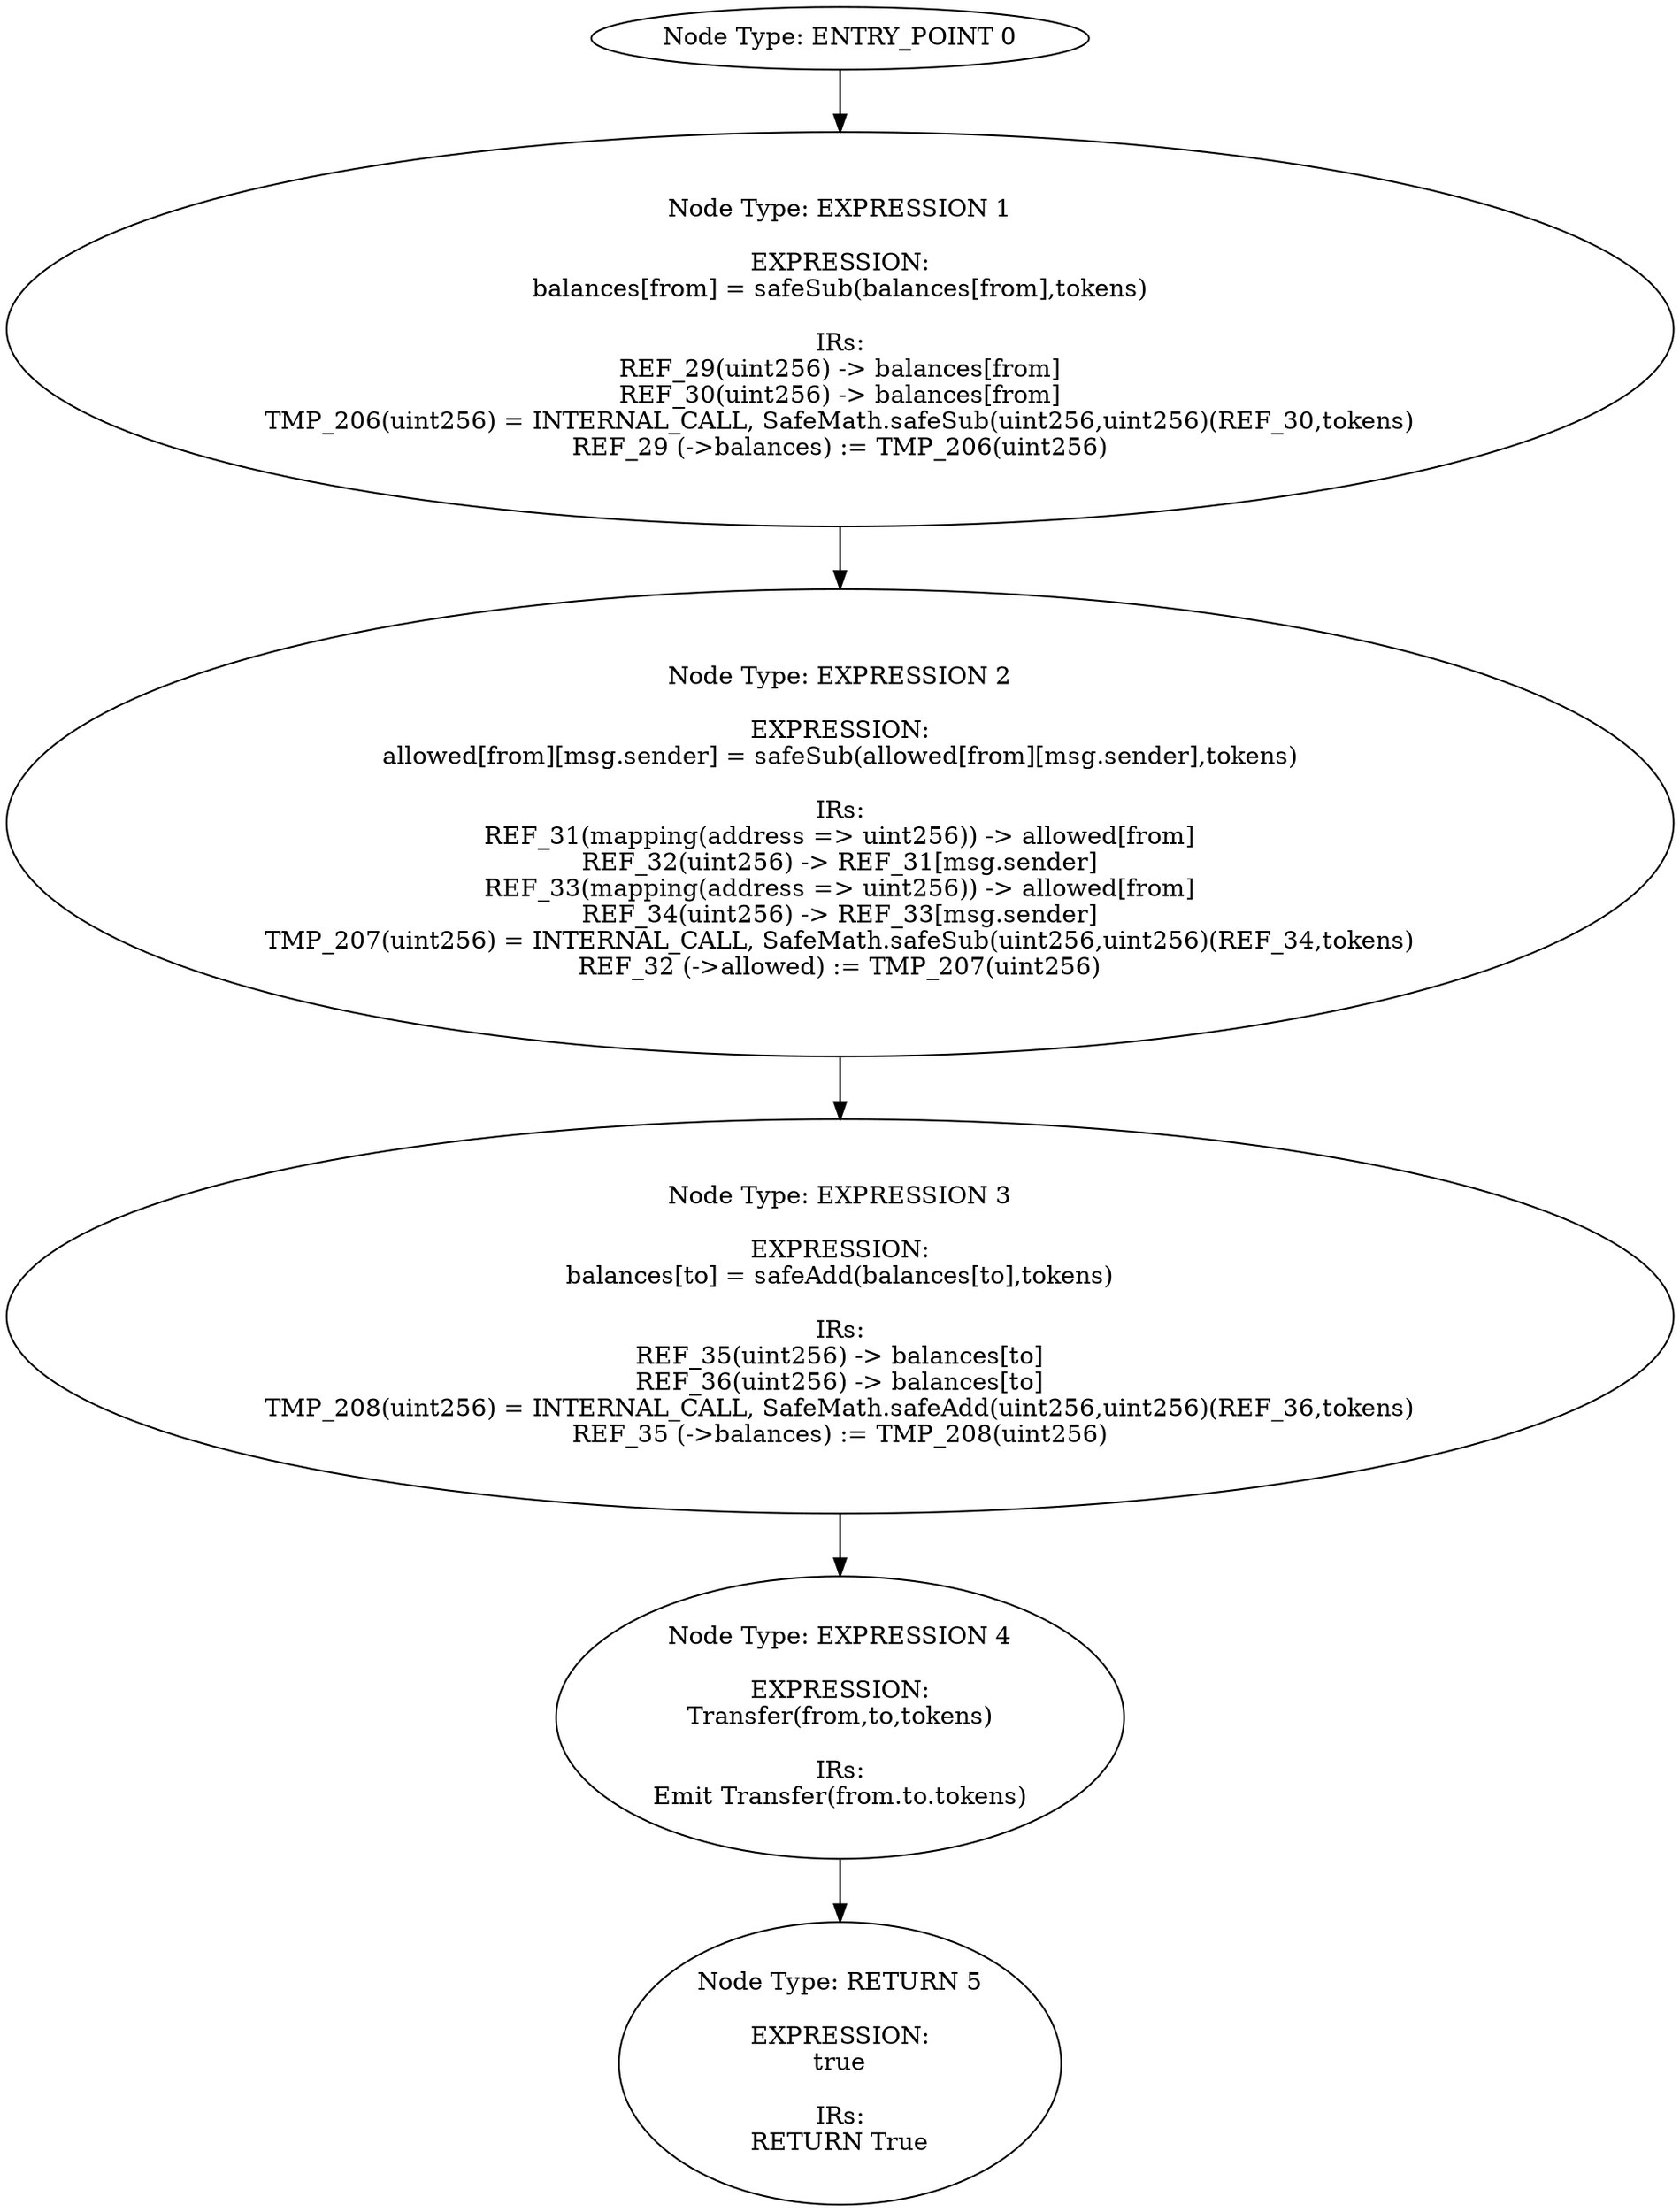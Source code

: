 digraph{
0[label="Node Type: ENTRY_POINT 0
"];
0->1;
1[label="Node Type: EXPRESSION 1

EXPRESSION:
balances[from] = safeSub(balances[from],tokens)

IRs:
REF_29(uint256) -> balances[from]
REF_30(uint256) -> balances[from]
TMP_206(uint256) = INTERNAL_CALL, SafeMath.safeSub(uint256,uint256)(REF_30,tokens)
REF_29 (->balances) := TMP_206(uint256)"];
1->2;
2[label="Node Type: EXPRESSION 2

EXPRESSION:
allowed[from][msg.sender] = safeSub(allowed[from][msg.sender],tokens)

IRs:
REF_31(mapping(address => uint256)) -> allowed[from]
REF_32(uint256) -> REF_31[msg.sender]
REF_33(mapping(address => uint256)) -> allowed[from]
REF_34(uint256) -> REF_33[msg.sender]
TMP_207(uint256) = INTERNAL_CALL, SafeMath.safeSub(uint256,uint256)(REF_34,tokens)
REF_32 (->allowed) := TMP_207(uint256)"];
2->3;
3[label="Node Type: EXPRESSION 3

EXPRESSION:
balances[to] = safeAdd(balances[to],tokens)

IRs:
REF_35(uint256) -> balances[to]
REF_36(uint256) -> balances[to]
TMP_208(uint256) = INTERNAL_CALL, SafeMath.safeAdd(uint256,uint256)(REF_36,tokens)
REF_35 (->balances) := TMP_208(uint256)"];
3->4;
4[label="Node Type: EXPRESSION 4

EXPRESSION:
Transfer(from,to,tokens)

IRs:
Emit Transfer(from.to.tokens)"];
4->5;
5[label="Node Type: RETURN 5

EXPRESSION:
true

IRs:
RETURN True"];
}
